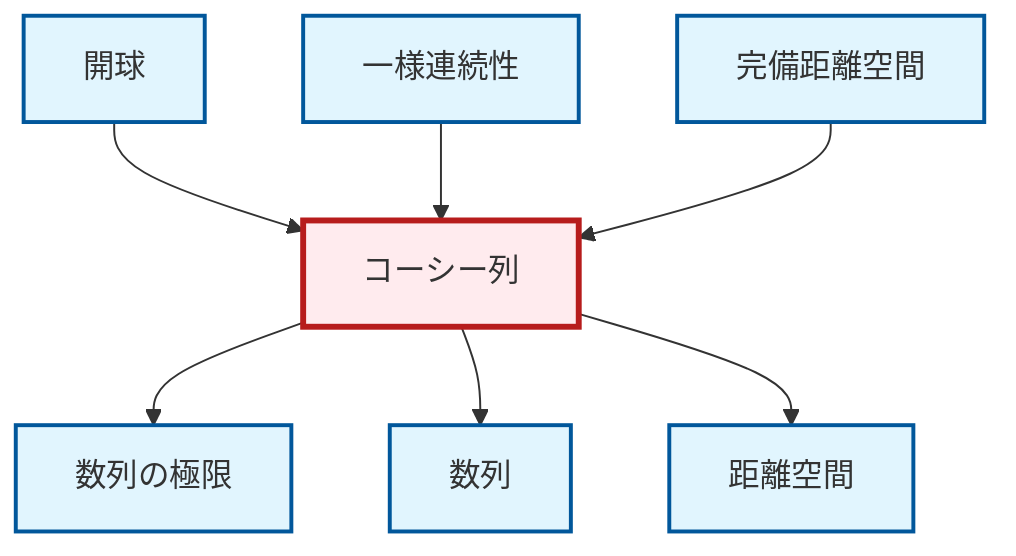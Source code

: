 graph TD
    classDef definition fill:#e1f5fe,stroke:#01579b,stroke-width:2px
    classDef theorem fill:#f3e5f5,stroke:#4a148c,stroke-width:2px
    classDef axiom fill:#fff3e0,stroke:#e65100,stroke-width:2px
    classDef example fill:#e8f5e9,stroke:#1b5e20,stroke-width:2px
    classDef current fill:#ffebee,stroke:#b71c1c,stroke-width:3px
    def-uniform-continuity["一様連続性"]:::definition
    def-limit["数列の極限"]:::definition
    def-sequence["数列"]:::definition
    def-complete-metric-space["完備距離空間"]:::definition
    def-open-ball["開球"]:::definition
    def-metric-space["距離空間"]:::definition
    def-cauchy-sequence["コーシー列"]:::definition
    def-cauchy-sequence --> def-limit
    def-cauchy-sequence --> def-sequence
    def-open-ball --> def-cauchy-sequence
    def-cauchy-sequence --> def-metric-space
    def-uniform-continuity --> def-cauchy-sequence
    def-complete-metric-space --> def-cauchy-sequence
    class def-cauchy-sequence current